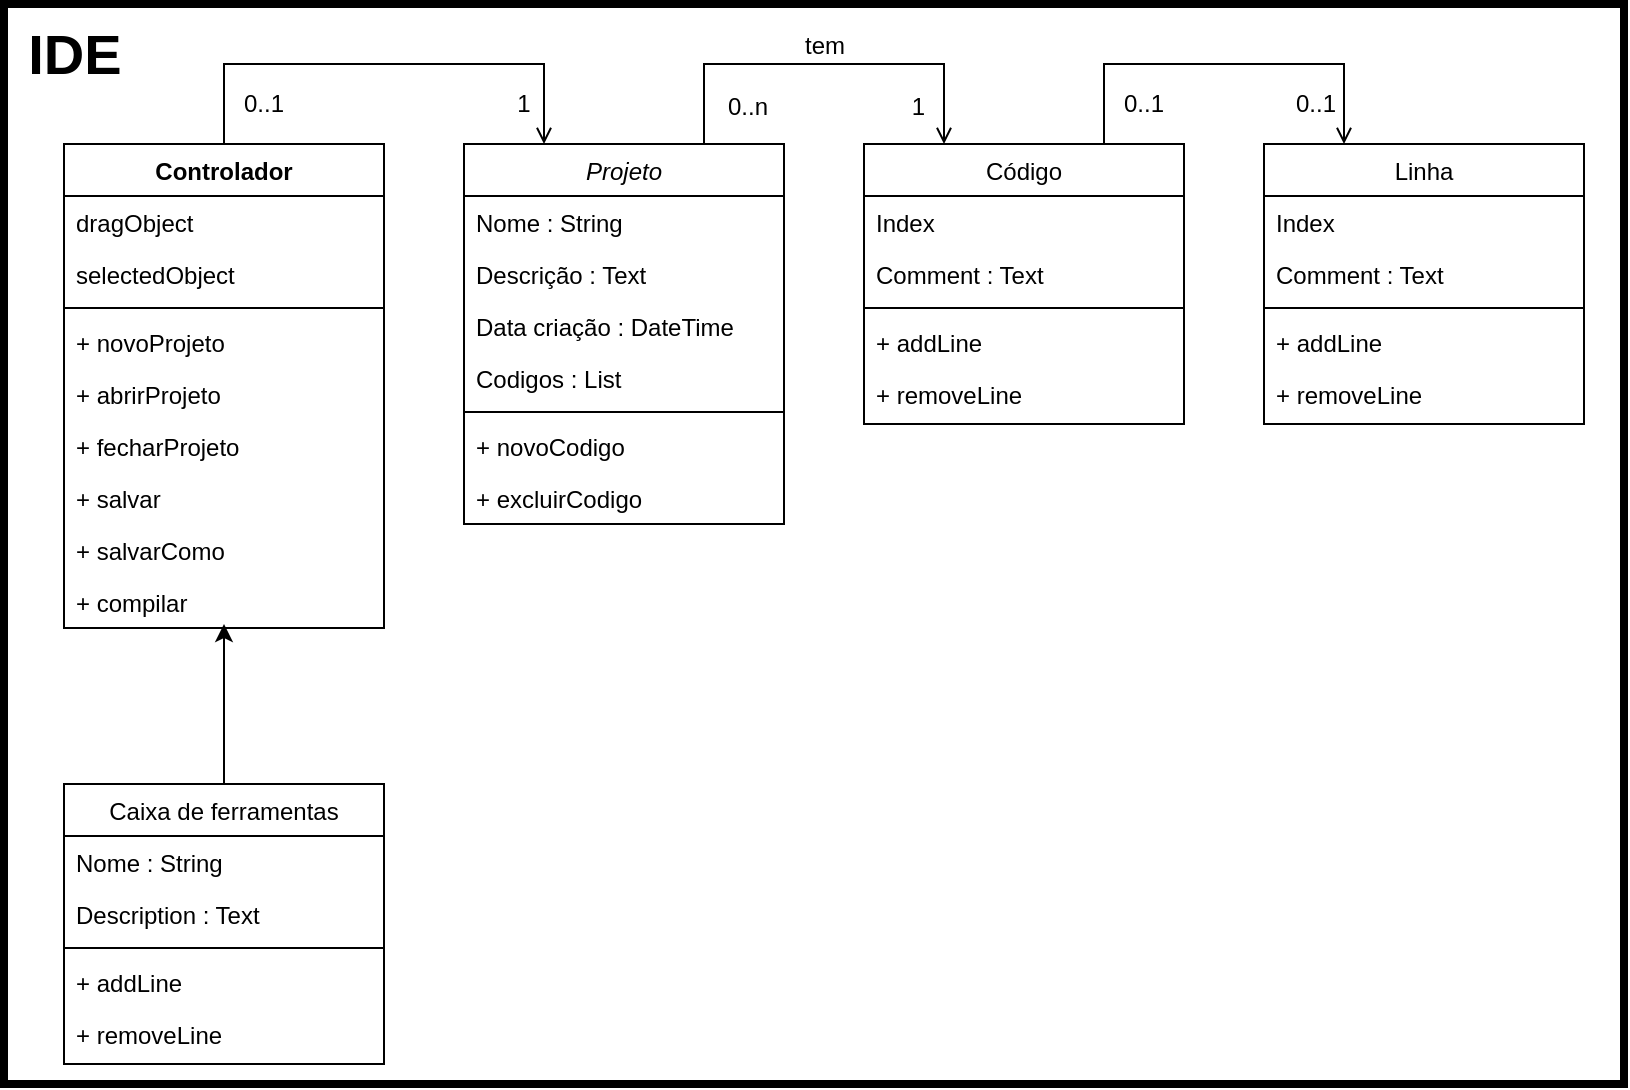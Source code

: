<mxfile version="20.8.10" type="device"><diagram id="C5RBs43oDa-KdzZeNtuy" name="Page-1"><mxGraphModel dx="864" dy="511" grid="1" gridSize="10" guides="1" tooltips="1" connect="1" arrows="1" fold="1" page="1" pageScale="1" pageWidth="827" pageHeight="1169" math="0" shadow="0"><root><mxCell id="WIyWlLk6GJQsqaUBKTNV-0"/><mxCell id="WIyWlLk6GJQsqaUBKTNV-1" parent="WIyWlLk6GJQsqaUBKTNV-0"/><mxCell id="ljh9mb8rNGJZuOaHSsFb-11" value="" style="rounded=0;whiteSpace=wrap;html=1;fillColor=none;strokeWidth=4;connectable=0;allowArrows=0;cloneable=0;pointerEvents=0;" vertex="1" parent="WIyWlLk6GJQsqaUBKTNV-1"><mxGeometry x="10" y="10" width="810" height="540" as="geometry"/></mxCell><mxCell id="zkfFHV4jXpPFQw0GAbJ--0" value="Projeto" style="swimlane;fontStyle=2;align=center;verticalAlign=top;childLayout=stackLayout;horizontal=1;startSize=26;horizontalStack=0;resizeParent=1;resizeLast=0;collapsible=1;marginBottom=0;rounded=0;shadow=0;strokeWidth=1;" parent="WIyWlLk6GJQsqaUBKTNV-1" vertex="1"><mxGeometry x="240" y="80" width="160" height="190" as="geometry"><mxRectangle x="230" y="140" width="160" height="26" as="alternateBounds"/></mxGeometry></mxCell><mxCell id="zkfFHV4jXpPFQw0GAbJ--1" value="Nome : String" style="text;align=left;verticalAlign=top;spacingLeft=4;spacingRight=4;overflow=hidden;rotatable=0;points=[[0,0.5],[1,0.5]];portConstraint=eastwest;" parent="zkfFHV4jXpPFQw0GAbJ--0" vertex="1"><mxGeometry y="26" width="160" height="26" as="geometry"/></mxCell><mxCell id="zkfFHV4jXpPFQw0GAbJ--2" value="Descrição : Text" style="text;align=left;verticalAlign=top;spacingLeft=4;spacingRight=4;overflow=hidden;rotatable=0;points=[[0,0.5],[1,0.5]];portConstraint=eastwest;rounded=0;shadow=0;html=0;" parent="zkfFHV4jXpPFQw0GAbJ--0" vertex="1"><mxGeometry y="52" width="160" height="26" as="geometry"/></mxCell><mxCell id="zkfFHV4jXpPFQw0GAbJ--3" value="Data criação : DateTime" style="text;align=left;verticalAlign=top;spacingLeft=4;spacingRight=4;overflow=hidden;rotatable=0;points=[[0,0.5],[1,0.5]];portConstraint=eastwest;rounded=0;shadow=0;html=0;" parent="zkfFHV4jXpPFQw0GAbJ--0" vertex="1"><mxGeometry y="78" width="160" height="26" as="geometry"/></mxCell><mxCell id="ljh9mb8rNGJZuOaHSsFb-21" value="Codigos : List" style="text;align=left;verticalAlign=top;spacingLeft=4;spacingRight=4;overflow=hidden;rotatable=0;points=[[0,0.5],[1,0.5]];portConstraint=eastwest;rounded=0;shadow=0;html=0;" vertex="1" parent="zkfFHV4jXpPFQw0GAbJ--0"><mxGeometry y="104" width="160" height="26" as="geometry"/></mxCell><mxCell id="zkfFHV4jXpPFQw0GAbJ--4" value="" style="line;html=1;strokeWidth=1;align=left;verticalAlign=middle;spacingTop=-1;spacingLeft=3;spacingRight=3;rotatable=0;labelPosition=right;points=[];portConstraint=eastwest;" parent="zkfFHV4jXpPFQw0GAbJ--0" vertex="1"><mxGeometry y="130" width="160" height="8" as="geometry"/></mxCell><mxCell id="zkfFHV4jXpPFQw0GAbJ--5" value="+ novoCodigo" style="text;align=left;verticalAlign=top;spacingLeft=4;spacingRight=4;overflow=hidden;rotatable=0;points=[[0,0.5],[1,0.5]];portConstraint=eastwest;" parent="zkfFHV4jXpPFQw0GAbJ--0" vertex="1"><mxGeometry y="138" width="160" height="26" as="geometry"/></mxCell><mxCell id="ljh9mb8rNGJZuOaHSsFb-20" value="+ excluirCodigo" style="text;align=left;verticalAlign=top;spacingLeft=4;spacingRight=4;overflow=hidden;rotatable=0;points=[[0,0.5],[1,0.5]];portConstraint=eastwest;" vertex="1" parent="zkfFHV4jXpPFQw0GAbJ--0"><mxGeometry y="164" width="160" height="26" as="geometry"/></mxCell><mxCell id="ljh9mb8rNGJZuOaHSsFb-36" style="edgeStyle=orthogonalEdgeStyle;rounded=0;orthogonalLoop=1;jettySize=auto;html=1;exitX=0.75;exitY=0;exitDx=0;exitDy=0;entryX=0.25;entryY=0;entryDx=0;entryDy=0;fontSize=12;endArrow=open;endFill=0;" edge="1" parent="WIyWlLk6GJQsqaUBKTNV-1" source="zkfFHV4jXpPFQw0GAbJ--17" target="ljh9mb8rNGJZuOaHSsFb-30"><mxGeometry relative="1" as="geometry"><Array as="points"><mxPoint x="560" y="40"/><mxPoint x="680" y="40"/></Array></mxGeometry></mxCell><mxCell id="zkfFHV4jXpPFQw0GAbJ--17" value="Código" style="swimlane;fontStyle=0;align=center;verticalAlign=top;childLayout=stackLayout;horizontal=1;startSize=26;horizontalStack=0;resizeParent=1;resizeLast=0;collapsible=1;marginBottom=0;rounded=0;shadow=0;strokeWidth=1;" parent="WIyWlLk6GJQsqaUBKTNV-1" vertex="1"><mxGeometry x="440" y="80" width="160" height="140" as="geometry"><mxRectangle x="550" y="140" width="160" height="26" as="alternateBounds"/></mxGeometry></mxCell><mxCell id="zkfFHV4jXpPFQw0GAbJ--22" value="Index" style="text;align=left;verticalAlign=top;spacingLeft=4;spacingRight=4;overflow=hidden;rotatable=0;points=[[0,0.5],[1,0.5]];portConstraint=eastwest;rounded=0;shadow=0;html=0;" parent="zkfFHV4jXpPFQw0GAbJ--17" vertex="1"><mxGeometry y="26" width="160" height="26" as="geometry"/></mxCell><mxCell id="zkfFHV4jXpPFQw0GAbJ--21" value="Comment : Text" style="text;align=left;verticalAlign=top;spacingLeft=4;spacingRight=4;overflow=hidden;rotatable=0;points=[[0,0.5],[1,0.5]];portConstraint=eastwest;rounded=0;shadow=0;html=0;" parent="zkfFHV4jXpPFQw0GAbJ--17" vertex="1"><mxGeometry y="52" width="160" height="26" as="geometry"/></mxCell><mxCell id="zkfFHV4jXpPFQw0GAbJ--23" value="" style="line;html=1;strokeWidth=1;align=left;verticalAlign=middle;spacingTop=-1;spacingLeft=3;spacingRight=3;rotatable=0;labelPosition=right;points=[];portConstraint=eastwest;" parent="zkfFHV4jXpPFQw0GAbJ--17" vertex="1"><mxGeometry y="78" width="160" height="8" as="geometry"/></mxCell><mxCell id="zkfFHV4jXpPFQw0GAbJ--24" value="+ addLine" style="text;align=left;verticalAlign=top;spacingLeft=4;spacingRight=4;overflow=hidden;rotatable=0;points=[[0,0.5],[1,0.5]];portConstraint=eastwest;" parent="zkfFHV4jXpPFQw0GAbJ--17" vertex="1"><mxGeometry y="86" width="160" height="26" as="geometry"/></mxCell><mxCell id="ljh9mb8rNGJZuOaHSsFb-24" value="+ removeLine" style="text;align=left;verticalAlign=top;spacingLeft=4;spacingRight=4;overflow=hidden;rotatable=0;points=[[0,0.5],[1,0.5]];portConstraint=eastwest;" vertex="1" parent="zkfFHV4jXpPFQw0GAbJ--17"><mxGeometry y="112" width="160" height="26" as="geometry"/></mxCell><mxCell id="zkfFHV4jXpPFQw0GAbJ--26" value="" style="endArrow=open;shadow=0;strokeWidth=1;rounded=0;endFill=1;edgeStyle=elbowEdgeStyle;elbow=vertical;exitX=0.75;exitY=0;exitDx=0;exitDy=0;entryX=0.25;entryY=0;entryDx=0;entryDy=0;" parent="WIyWlLk6GJQsqaUBKTNV-1" source="zkfFHV4jXpPFQw0GAbJ--0" target="zkfFHV4jXpPFQw0GAbJ--17" edge="1"><mxGeometry x="0.5" y="41" relative="1" as="geometry"><mxPoint x="470" y="252" as="sourcePoint"/><mxPoint x="630" y="252" as="targetPoint"/><mxPoint x="-40" y="32" as="offset"/><Array as="points"><mxPoint x="420" y="40"/><mxPoint x="520" y="110"/><mxPoint x="510" y="130"/></Array></mxGeometry></mxCell><mxCell id="zkfFHV4jXpPFQw0GAbJ--27" value="0..n" style="resizable=0;align=left;verticalAlign=bottom;labelBackgroundColor=none;fontSize=12;" parent="zkfFHV4jXpPFQw0GAbJ--26" connectable="0" vertex="1"><mxGeometry x="-1" relative="1" as="geometry"><mxPoint x="10" y="-10" as="offset"/></mxGeometry></mxCell><mxCell id="zkfFHV4jXpPFQw0GAbJ--28" value="1" style="resizable=0;align=right;verticalAlign=bottom;labelBackgroundColor=none;fontSize=12;" parent="zkfFHV4jXpPFQw0GAbJ--26" connectable="0" vertex="1"><mxGeometry x="1" relative="1" as="geometry"><mxPoint x="-8" y="-10" as="offset"/></mxGeometry></mxCell><mxCell id="zkfFHV4jXpPFQw0GAbJ--29" value="tem" style="text;html=1;resizable=0;points=[];;align=center;verticalAlign=middle;labelBackgroundColor=none;rounded=0;shadow=0;strokeWidth=1;fontSize=12;" parent="zkfFHV4jXpPFQw0GAbJ--26" vertex="1" connectable="0"><mxGeometry x="0.5" y="49" relative="1" as="geometry"><mxPoint x="-50" y="40" as="offset"/></mxGeometry></mxCell><mxCell id="ljh9mb8rNGJZuOaHSsFb-25" style="edgeStyle=orthogonalEdgeStyle;rounded=0;orthogonalLoop=1;jettySize=auto;html=1;entryX=0.25;entryY=0;entryDx=0;entryDy=0;fontSize=12;endArrow=open;endFill=0;" edge="1" parent="WIyWlLk6GJQsqaUBKTNV-1" source="ljh9mb8rNGJZuOaHSsFb-7" target="zkfFHV4jXpPFQw0GAbJ--0"><mxGeometry relative="1" as="geometry"><Array as="points"><mxPoint x="120" y="40"/><mxPoint x="280" y="40"/></Array></mxGeometry></mxCell><mxCell id="ljh9mb8rNGJZuOaHSsFb-12" value="IDE" style="text;html=1;align=center;verticalAlign=middle;resizable=0;points=[];autosize=1;strokeColor=none;fillColor=none;fontSize=28;fontStyle=1" vertex="1" parent="WIyWlLk6GJQsqaUBKTNV-1"><mxGeometry x="10" y="10" width="70" height="50" as="geometry"/></mxCell><mxCell id="ljh9mb8rNGJZuOaHSsFb-26" value="0..1" style="text;html=1;strokeColor=none;fillColor=none;align=center;verticalAlign=middle;whiteSpace=wrap;rounded=0;fontSize=12;" vertex="1" parent="WIyWlLk6GJQsqaUBKTNV-1"><mxGeometry x="130" y="50" width="20" height="20" as="geometry"/></mxCell><mxCell id="ljh9mb8rNGJZuOaHSsFb-29" value="1" style="text;html=1;strokeColor=none;fillColor=none;align=center;verticalAlign=middle;whiteSpace=wrap;rounded=0;fontSize=12;" vertex="1" parent="WIyWlLk6GJQsqaUBKTNV-1"><mxGeometry x="260" y="50" width="20" height="20" as="geometry"/></mxCell><mxCell id="ljh9mb8rNGJZuOaHSsFb-30" value="Linha" style="swimlane;fontStyle=0;align=center;verticalAlign=top;childLayout=stackLayout;horizontal=1;startSize=26;horizontalStack=0;resizeParent=1;resizeLast=0;collapsible=1;marginBottom=0;rounded=0;shadow=0;strokeWidth=1;" vertex="1" parent="WIyWlLk6GJQsqaUBKTNV-1"><mxGeometry x="640" y="80" width="160" height="140" as="geometry"><mxRectangle x="550" y="140" width="160" height="26" as="alternateBounds"/></mxGeometry></mxCell><mxCell id="ljh9mb8rNGJZuOaHSsFb-31" value="Index" style="text;align=left;verticalAlign=top;spacingLeft=4;spacingRight=4;overflow=hidden;rotatable=0;points=[[0,0.5],[1,0.5]];portConstraint=eastwest;rounded=0;shadow=0;html=0;" vertex="1" parent="ljh9mb8rNGJZuOaHSsFb-30"><mxGeometry y="26" width="160" height="26" as="geometry"/></mxCell><mxCell id="ljh9mb8rNGJZuOaHSsFb-32" value="Comment : Text" style="text;align=left;verticalAlign=top;spacingLeft=4;spacingRight=4;overflow=hidden;rotatable=0;points=[[0,0.5],[1,0.5]];portConstraint=eastwest;rounded=0;shadow=0;html=0;" vertex="1" parent="ljh9mb8rNGJZuOaHSsFb-30"><mxGeometry y="52" width="160" height="26" as="geometry"/></mxCell><mxCell id="ljh9mb8rNGJZuOaHSsFb-33" value="" style="line;html=1;strokeWidth=1;align=left;verticalAlign=middle;spacingTop=-1;spacingLeft=3;spacingRight=3;rotatable=0;labelPosition=right;points=[];portConstraint=eastwest;" vertex="1" parent="ljh9mb8rNGJZuOaHSsFb-30"><mxGeometry y="78" width="160" height="8" as="geometry"/></mxCell><mxCell id="ljh9mb8rNGJZuOaHSsFb-34" value="+ addLine" style="text;align=left;verticalAlign=top;spacingLeft=4;spacingRight=4;overflow=hidden;rotatable=0;points=[[0,0.5],[1,0.5]];portConstraint=eastwest;" vertex="1" parent="ljh9mb8rNGJZuOaHSsFb-30"><mxGeometry y="86" width="160" height="26" as="geometry"/></mxCell><mxCell id="ljh9mb8rNGJZuOaHSsFb-35" value="+ removeLine" style="text;align=left;verticalAlign=top;spacingLeft=4;spacingRight=4;overflow=hidden;rotatable=0;points=[[0,0.5],[1,0.5]];portConstraint=eastwest;" vertex="1" parent="ljh9mb8rNGJZuOaHSsFb-30"><mxGeometry y="112" width="160" height="26" as="geometry"/></mxCell><mxCell id="ljh9mb8rNGJZuOaHSsFb-37" value="0..1" style="text;html=1;strokeColor=none;fillColor=none;align=center;verticalAlign=middle;whiteSpace=wrap;rounded=0;fontSize=12;" vertex="1" parent="WIyWlLk6GJQsqaUBKTNV-1"><mxGeometry x="570" y="50" width="20" height="20" as="geometry"/></mxCell><mxCell id="ljh9mb8rNGJZuOaHSsFb-38" value="0..1" style="text;html=1;strokeColor=none;fillColor=none;align=center;verticalAlign=middle;whiteSpace=wrap;rounded=0;fontSize=12;" vertex="1" parent="WIyWlLk6GJQsqaUBKTNV-1"><mxGeometry x="656" y="50" width="20" height="20" as="geometry"/></mxCell><mxCell id="ljh9mb8rNGJZuOaHSsFb-39" value="Caixa de ferramentas" style="swimlane;fontStyle=0;align=center;verticalAlign=top;childLayout=stackLayout;horizontal=1;startSize=26;horizontalStack=0;resizeParent=1;resizeLast=0;collapsible=1;marginBottom=0;rounded=0;shadow=0;strokeWidth=1;" vertex="1" parent="WIyWlLk6GJQsqaUBKTNV-1"><mxGeometry x="40" y="400" width="160" height="140" as="geometry"><mxRectangle x="550" y="140" width="160" height="26" as="alternateBounds"/></mxGeometry></mxCell><mxCell id="ljh9mb8rNGJZuOaHSsFb-40" value="Nome : String" style="text;align=left;verticalAlign=top;spacingLeft=4;spacingRight=4;overflow=hidden;rotatable=0;points=[[0,0.5],[1,0.5]];portConstraint=eastwest;rounded=0;shadow=0;html=0;" vertex="1" parent="ljh9mb8rNGJZuOaHSsFb-39"><mxGeometry y="26" width="160" height="26" as="geometry"/></mxCell><mxCell id="ljh9mb8rNGJZuOaHSsFb-41" value="Description : Text" style="text;align=left;verticalAlign=top;spacingLeft=4;spacingRight=4;overflow=hidden;rotatable=0;points=[[0,0.5],[1,0.5]];portConstraint=eastwest;rounded=0;shadow=0;html=0;" vertex="1" parent="ljh9mb8rNGJZuOaHSsFb-39"><mxGeometry y="52" width="160" height="26" as="geometry"/></mxCell><mxCell id="ljh9mb8rNGJZuOaHSsFb-42" value="" style="line;html=1;strokeWidth=1;align=left;verticalAlign=middle;spacingTop=-1;spacingLeft=3;spacingRight=3;rotatable=0;labelPosition=right;points=[];portConstraint=eastwest;" vertex="1" parent="ljh9mb8rNGJZuOaHSsFb-39"><mxGeometry y="78" width="160" height="8" as="geometry"/></mxCell><mxCell id="ljh9mb8rNGJZuOaHSsFb-43" value="+ addLine" style="text;align=left;verticalAlign=top;spacingLeft=4;spacingRight=4;overflow=hidden;rotatable=0;points=[[0,0.5],[1,0.5]];portConstraint=eastwest;" vertex="1" parent="ljh9mb8rNGJZuOaHSsFb-39"><mxGeometry y="86" width="160" height="26" as="geometry"/></mxCell><mxCell id="ljh9mb8rNGJZuOaHSsFb-44" value="+ removeLine" style="text;align=left;verticalAlign=top;spacingLeft=4;spacingRight=4;overflow=hidden;rotatable=0;points=[[0,0.5],[1,0.5]];portConstraint=eastwest;" vertex="1" parent="ljh9mb8rNGJZuOaHSsFb-39"><mxGeometry y="112" width="160" height="26" as="geometry"/></mxCell><mxCell id="ljh9mb8rNGJZuOaHSsFb-7" value="Controlador" style="swimlane;fontStyle=1;align=center;verticalAlign=top;childLayout=stackLayout;horizontal=1;startSize=26;horizontalStack=0;resizeParent=1;resizeParentMax=0;resizeLast=0;collapsible=1;marginBottom=0;" vertex="1" parent="WIyWlLk6GJQsqaUBKTNV-1"><mxGeometry x="40" y="80" width="160" height="242" as="geometry"/></mxCell><mxCell id="ljh9mb8rNGJZuOaHSsFb-8" value="dragObject" style="text;strokeColor=none;fillColor=none;align=left;verticalAlign=top;spacingLeft=4;spacingRight=4;overflow=hidden;rotatable=0;points=[[0,0.5],[1,0.5]];portConstraint=eastwest;" vertex="1" parent="ljh9mb8rNGJZuOaHSsFb-7"><mxGeometry y="26" width="160" height="26" as="geometry"/></mxCell><mxCell id="ljh9mb8rNGJZuOaHSsFb-23" value="selectedObject" style="text;strokeColor=none;fillColor=none;align=left;verticalAlign=top;spacingLeft=4;spacingRight=4;overflow=hidden;rotatable=0;points=[[0,0.5],[1,0.5]];portConstraint=eastwest;" vertex="1" parent="ljh9mb8rNGJZuOaHSsFb-7"><mxGeometry y="52" width="160" height="26" as="geometry"/></mxCell><mxCell id="ljh9mb8rNGJZuOaHSsFb-9" value="" style="line;strokeWidth=1;fillColor=none;align=left;verticalAlign=middle;spacingTop=-1;spacingLeft=3;spacingRight=3;rotatable=0;labelPosition=right;points=[];portConstraint=eastwest;strokeColor=inherit;" vertex="1" parent="ljh9mb8rNGJZuOaHSsFb-7"><mxGeometry y="78" width="160" height="8" as="geometry"/></mxCell><mxCell id="ljh9mb8rNGJZuOaHSsFb-10" value="+ novoProjeto" style="text;strokeColor=none;fillColor=none;align=left;verticalAlign=top;spacingLeft=4;spacingRight=4;overflow=hidden;rotatable=0;points=[[0,0.5],[1,0.5]];portConstraint=eastwest;" vertex="1" parent="ljh9mb8rNGJZuOaHSsFb-7"><mxGeometry y="86" width="160" height="26" as="geometry"/></mxCell><mxCell id="ljh9mb8rNGJZuOaHSsFb-13" value="+ abrirProjeto" style="text;strokeColor=none;fillColor=none;align=left;verticalAlign=top;spacingLeft=4;spacingRight=4;overflow=hidden;rotatable=0;points=[[0,0.5],[1,0.5]];portConstraint=eastwest;" vertex="1" parent="ljh9mb8rNGJZuOaHSsFb-7"><mxGeometry y="112" width="160" height="26" as="geometry"/></mxCell><mxCell id="ljh9mb8rNGJZuOaHSsFb-14" value="+ fecharProjeto" style="text;strokeColor=none;fillColor=none;align=left;verticalAlign=top;spacingLeft=4;spacingRight=4;overflow=hidden;rotatable=0;points=[[0,0.5],[1,0.5]];portConstraint=eastwest;" vertex="1" parent="ljh9mb8rNGJZuOaHSsFb-7"><mxGeometry y="138" width="160" height="26" as="geometry"/></mxCell><mxCell id="ljh9mb8rNGJZuOaHSsFb-16" value="+ salvar" style="text;strokeColor=none;fillColor=none;align=left;verticalAlign=top;spacingLeft=4;spacingRight=4;overflow=hidden;rotatable=0;points=[[0,0.5],[1,0.5]];portConstraint=eastwest;" vertex="1" parent="ljh9mb8rNGJZuOaHSsFb-7"><mxGeometry y="164" width="160" height="26" as="geometry"/></mxCell><mxCell id="ljh9mb8rNGJZuOaHSsFb-17" value="+ salvarComo" style="text;strokeColor=none;fillColor=none;align=left;verticalAlign=top;spacingLeft=4;spacingRight=4;overflow=hidden;rotatable=0;points=[[0,0.5],[1,0.5]];portConstraint=eastwest;" vertex="1" parent="ljh9mb8rNGJZuOaHSsFb-7"><mxGeometry y="190" width="160" height="26" as="geometry"/></mxCell><mxCell id="ljh9mb8rNGJZuOaHSsFb-15" value="+ compilar" style="text;strokeColor=none;fillColor=none;align=left;verticalAlign=top;spacingLeft=4;spacingRight=4;overflow=hidden;rotatable=0;points=[[0,0.5],[1,0.5]];portConstraint=eastwest;" vertex="1" parent="ljh9mb8rNGJZuOaHSsFb-7"><mxGeometry y="216" width="160" height="26" as="geometry"/></mxCell><mxCell id="ljh9mb8rNGJZuOaHSsFb-54" value="" style="endArrow=classic;html=1;rounded=0;fontSize=12;exitX=0.5;exitY=0;exitDx=0;exitDy=0;" edge="1" parent="WIyWlLk6GJQsqaUBKTNV-1" source="ljh9mb8rNGJZuOaHSsFb-39"><mxGeometry width="50" height="50" relative="1" as="geometry"><mxPoint x="290" y="410" as="sourcePoint"/><mxPoint x="120" y="320" as="targetPoint"/></mxGeometry></mxCell></root></mxGraphModel></diagram></mxfile>